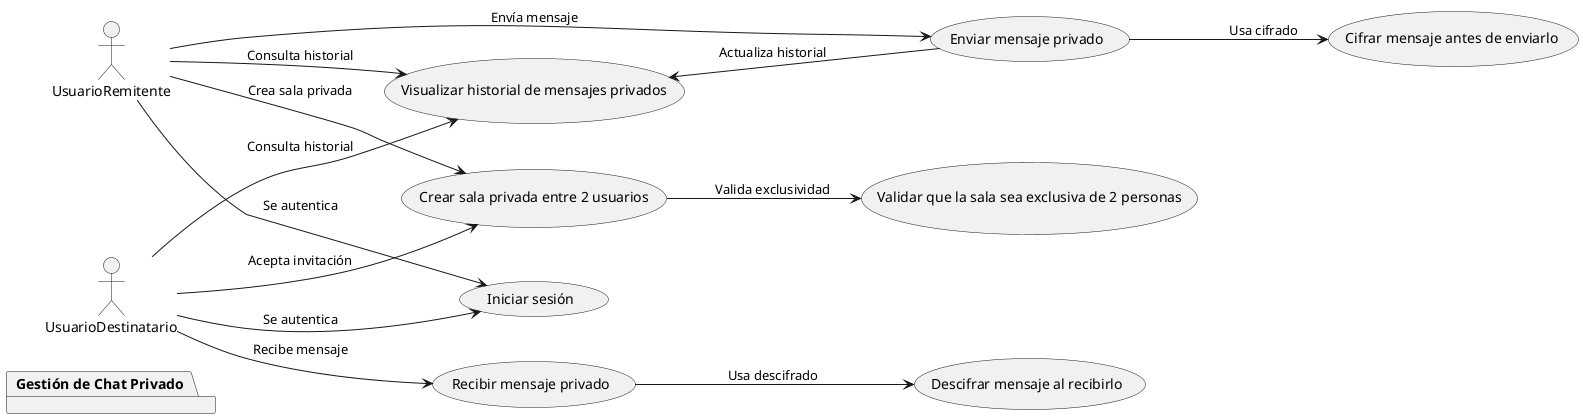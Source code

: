 @startuml
left to right direction

actor UsuarioRemitente as remitente
actor UsuarioDestinatario as destinatario

usecase "Enviar mensaje privado" as UC1
usecase "Recibir mensaje privado" as UC2
usecase "Cifrar mensaje antes de enviarlo" as UC3
usecase "Descifrar mensaje al recibirlo" as UC4
usecase "Iniciar sesión" as UC5
usecase "Crear sala privada entre 2 usuarios" as UC6
usecase "Validar que la sala sea exclusiva de 2 personas" as UC7
usecase "Visualizar historial de mensajes privados" as UC8

package "Gestión de Chat Privado" {
    UC1 --> UC3 : "Usa cifrado"
    UC2 --> UC4 : "Usa descifrado"
    UC6 --> UC7 : "Valida exclusividad"
    UC8 <-- UC1 : "Actualiza historial"
}

remitente --> UC1 : "Envía mensaje"
destinatario --> UC2 : "Recibe mensaje"
remitente --> UC5 : "Se autentica"
destinatario --> UC5 : "Se autentica"
remitente --> UC6 : "Crea sala privada"
destinatario --> UC6 : "Acepta invitación"
remitente --> UC8 : "Consulta historial"
destinatario --> UC8 : "Consulta historial"

@enduml


u --> UC1 : "Envía"
u --> UC2 : "Recibe"
u --> UC5 : "Autenticación"
u --> UC6 : "Crea sala privada"
u --> UC8 : "Consulta historial"

a --> UC9 : "Elimina"
a --> UC5 : "Autenticación"

@enduml

